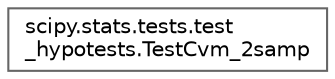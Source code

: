 digraph "Graphical Class Hierarchy"
{
 // LATEX_PDF_SIZE
  bgcolor="transparent";
  edge [fontname=Helvetica,fontsize=10,labelfontname=Helvetica,labelfontsize=10];
  node [fontname=Helvetica,fontsize=10,shape=box,height=0.2,width=0.4];
  rankdir="LR";
  Node0 [id="Node000000",label="scipy.stats.tests.test\l_hypotests.TestCvm_2samp",height=0.2,width=0.4,color="grey40", fillcolor="white", style="filled",URL="$d9/da4/classscipy_1_1stats_1_1tests_1_1test__hypotests_1_1TestCvm__2samp.html",tooltip=" "];
}
